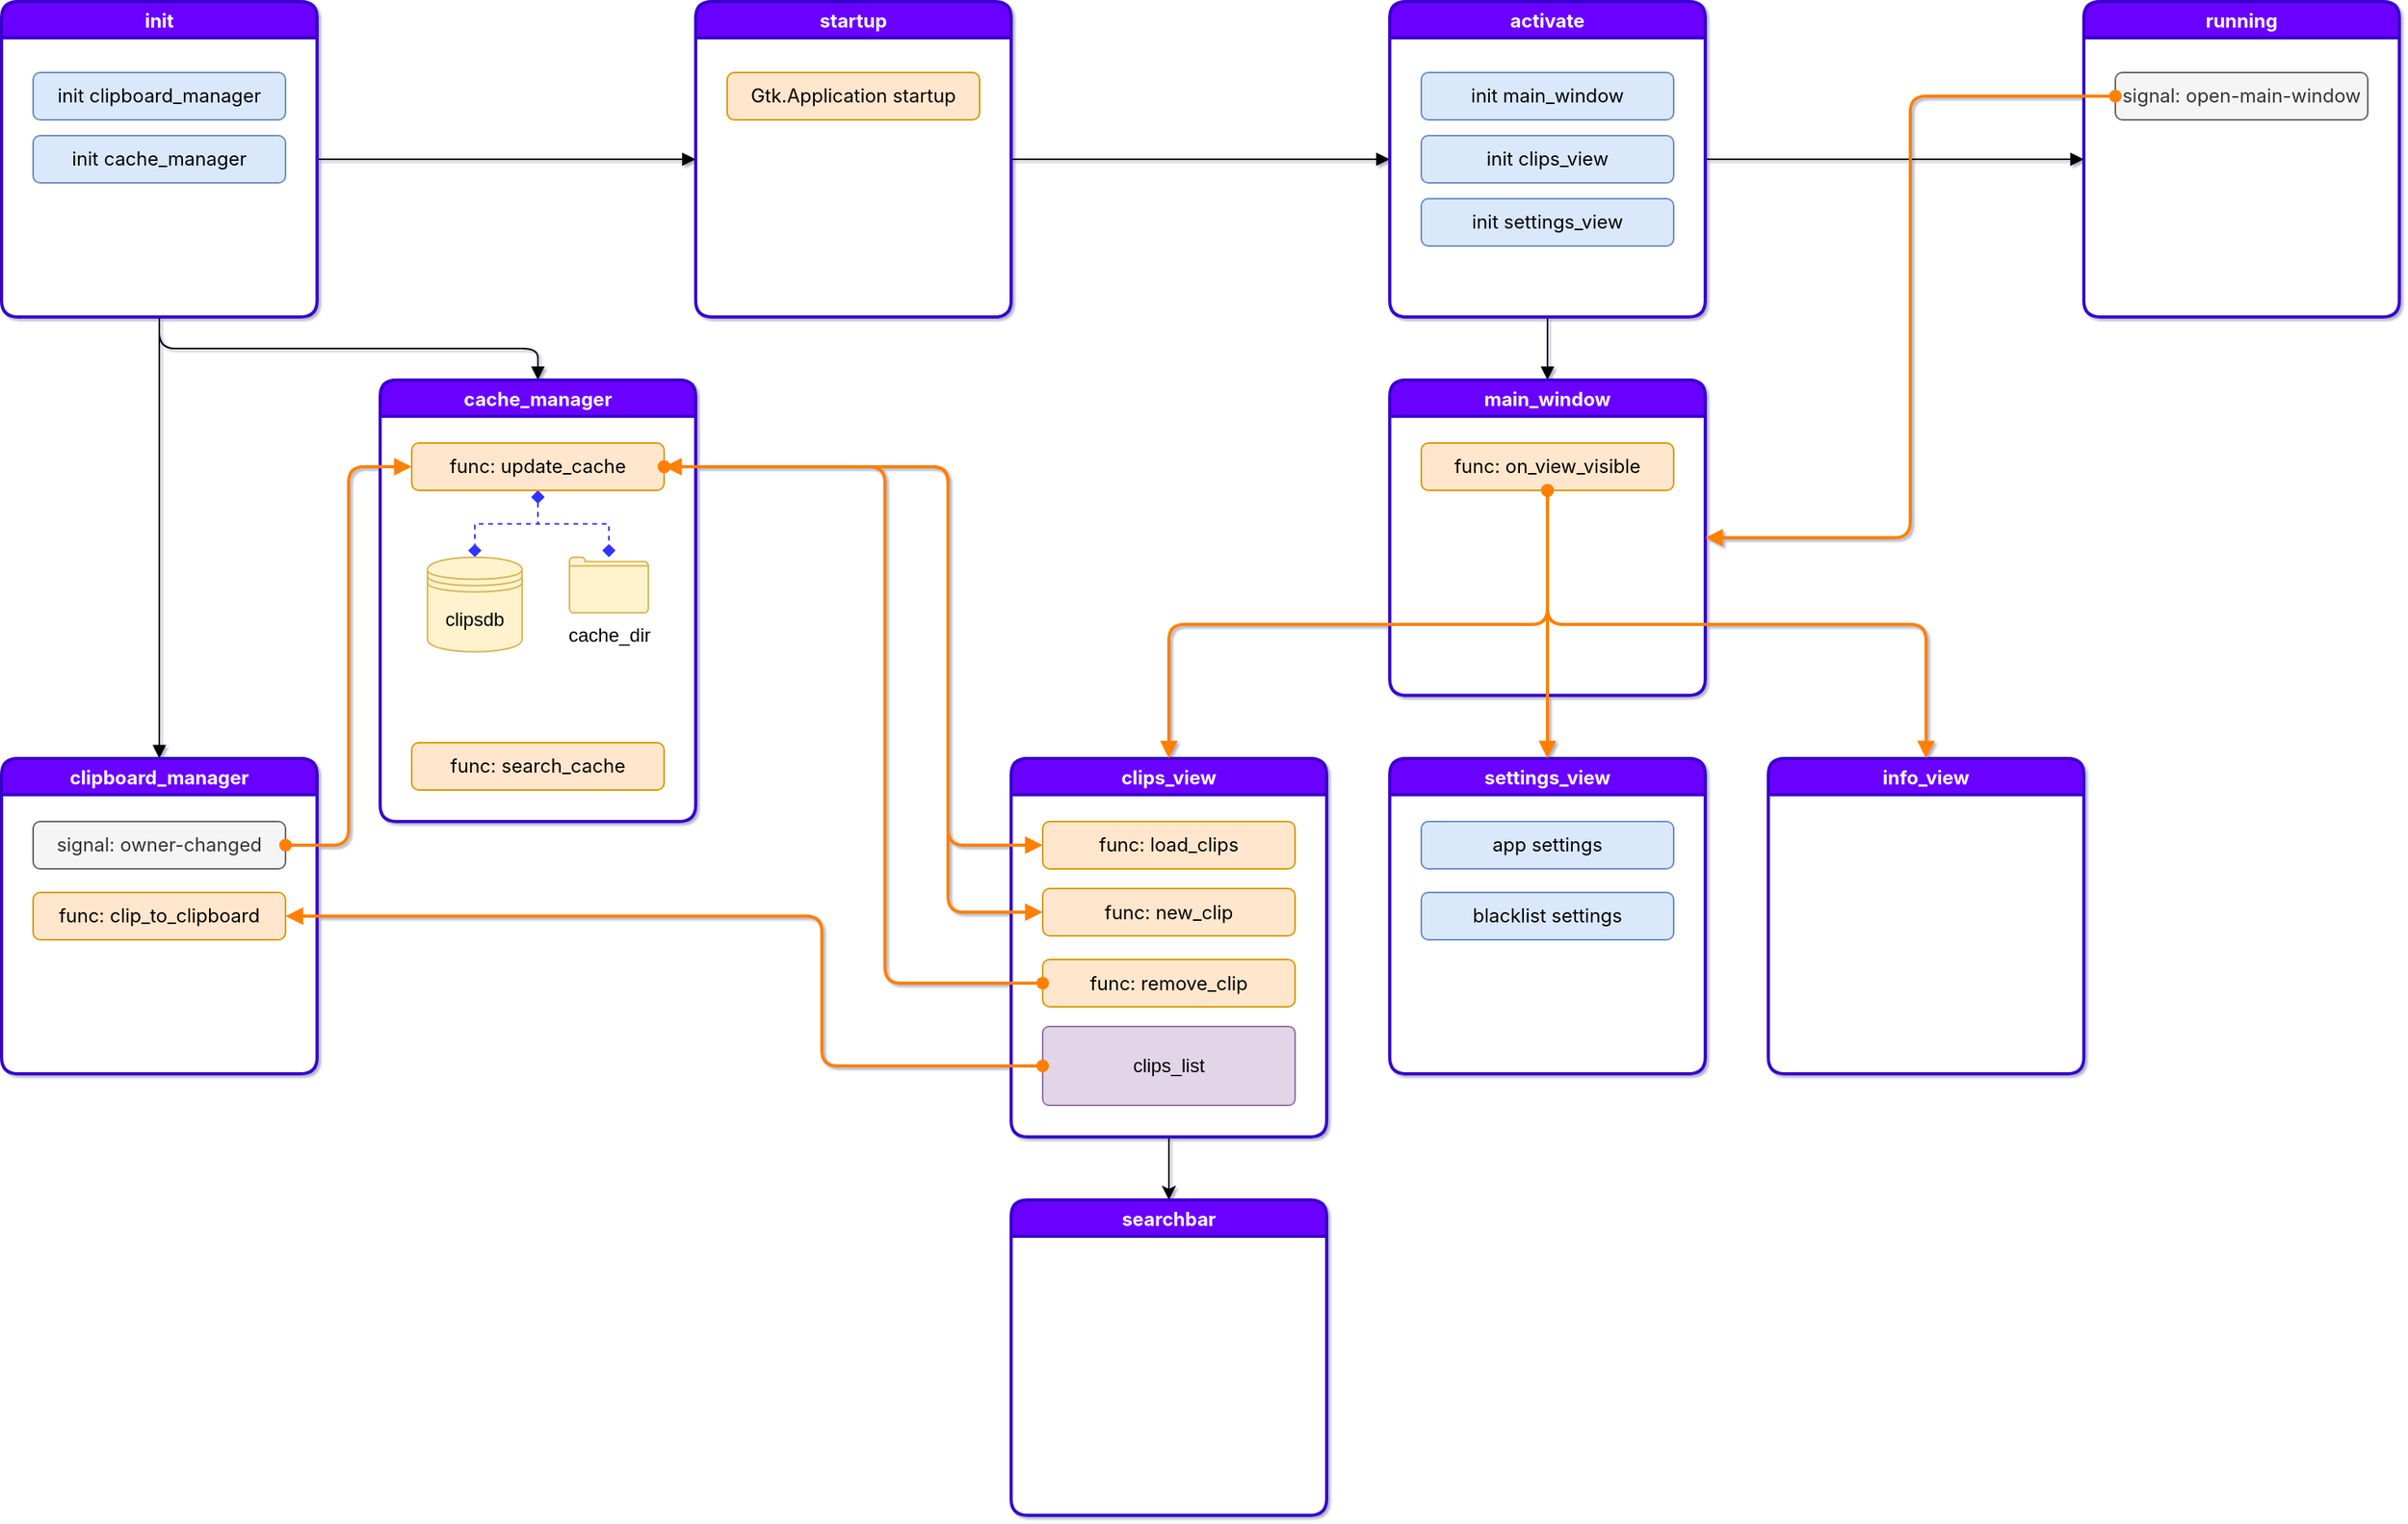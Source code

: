 <mxfile version="13.10.0" type="embed" pages="2">
    <diagram id="j1ny3Ss1Q0sh5PDAtYMi" name="flow">
        <mxGraphModel dx="1838" dy="819" grid="1" gridSize="10" guides="1" tooltips="1" connect="1" arrows="1" fold="1" page="1" pageScale="1" pageWidth="1654" pageHeight="1169" math="0" shadow="1">
            <root>
                <mxCell id="9WSpmLzHRRsmoLOSvqGu-0"/>
                <mxCell id="9WSpmLzHRRsmoLOSvqGu-1" parent="9WSpmLzHRRsmoLOSvqGu-0"/>
                <mxCell id="9WSpmLzHRRsmoLOSvqGu-28" value="" style="edgeStyle=orthogonalEdgeStyle;rounded=1;orthogonalLoop=1;jettySize=auto;html=1;fontFamily=Inter;fontSource=https%3A%2F%2Ffonts.googleapis.com%2Fcss%3Ffamily%3DInter;strokeWidth=1;endArrow=block;endFill=1;" parent="9WSpmLzHRRsmoLOSvqGu-1" source="9WSpmLzHRRsmoLOSvqGu-22" target="9WSpmLzHRRsmoLOSvqGu-26" edge="1">
                    <mxGeometry relative="1" as="geometry"/>
                </mxCell>
                <mxCell id="1" value="" style="edgeStyle=orthogonalEdgeStyle;rounded=0;orthogonalLoop=1;jettySize=auto;html=1;endArrow=block;endFill=1;" parent="9WSpmLzHRRsmoLOSvqGu-1" source="9WSpmLzHRRsmoLOSvqGu-22" target="0" edge="1">
                    <mxGeometry relative="1" as="geometry"/>
                </mxCell>
                <mxCell id="6" style="edgeStyle=orthogonalEdgeStyle;rounded=1;orthogonalLoop=1;jettySize=auto;html=1;entryX=0.5;entryY=0;entryDx=0;entryDy=0;endArrow=block;endFill=1;" parent="9WSpmLzHRRsmoLOSvqGu-1" source="9WSpmLzHRRsmoLOSvqGu-22" target="5" edge="1">
                    <mxGeometry relative="1" as="geometry">
                        <Array as="points">
                            <mxPoint x="180" y="260"/>
                            <mxPoint x="420" y="260"/>
                        </Array>
                    </mxGeometry>
                </mxCell>
                <mxCell id="9WSpmLzHRRsmoLOSvqGu-22" value="init" style="swimlane;fillColor=#6a00ff;strokeColor=#3700CC;fontColor=#ffffff;strokeWidth=2;rounded=1;shadow=0;sketch=0;glass=0;fontFamily=Inter;fontSource=https%3A%2F%2Ffonts.googleapis.com%2Fcss%3Ffamily%3DInter;swimlaneFillColor=#ffffff;" parent="9WSpmLzHRRsmoLOSvqGu-1" vertex="1">
                    <mxGeometry x="80" y="40" width="200" height="200" as="geometry"/>
                </mxCell>
                <mxCell id="2" value="init clipboard_manager" style="rounded=1;whiteSpace=wrap;html=1;fontFamily=Inter;fontSource=https%3A%2F%2Ffonts.googleapis.com%2Fcss%3Ffamily%3DInter;fillColor=#dae8fc;strokeColor=#6c8ebf;" parent="9WSpmLzHRRsmoLOSvqGu-22" vertex="1">
                    <mxGeometry x="20" y="45" width="160" height="30" as="geometry"/>
                </mxCell>
                <mxCell id="3" value="init cache_manager" style="rounded=1;whiteSpace=wrap;html=1;fontFamily=Inter;fontSource=https%3A%2F%2Ffonts.googleapis.com%2Fcss%3Ffamily%3DInter;fillColor=#dae8fc;strokeColor=#6c8ebf;" parent="9WSpmLzHRRsmoLOSvqGu-22" vertex="1">
                    <mxGeometry x="20" y="85" width="160" height="30" as="geometry"/>
                </mxCell>
                <mxCell id="ZoLEWMUwDy_6GeyxjTov-4" value="" style="edgeStyle=orthogonalEdgeStyle;rounded=1;orthogonalLoop=1;jettySize=auto;html=1;fontFamily=Inter;fontSource=https%3A%2F%2Ffonts.googleapis.com%2Fcss%3Ffamily%3DInter;strokeWidth=1;endArrow=block;endFill=1;" parent="9WSpmLzHRRsmoLOSvqGu-1" source="9WSpmLzHRRsmoLOSvqGu-26" target="ZoLEWMUwDy_6GeyxjTov-0" edge="1">
                    <mxGeometry relative="1" as="geometry"/>
                </mxCell>
                <mxCell id="9WSpmLzHRRsmoLOSvqGu-26" value="startup" style="swimlane;fillColor=#6a00ff;strokeColor=#3700CC;fontColor=#ffffff;strokeWidth=2;perimeterSpacing=0;rounded=1;fontFamily=Inter;fontSource=https%3A%2F%2Ffonts.googleapis.com%2Fcss%3Ffamily%3DInter;swimlaneFillColor=#ffffff;" parent="9WSpmLzHRRsmoLOSvqGu-1" vertex="1">
                    <mxGeometry x="520" y="40" width="200" height="200" as="geometry"/>
                </mxCell>
                <mxCell id="9WSpmLzHRRsmoLOSvqGu-13" value="Gtk.Application startup" style="rounded=1;whiteSpace=wrap;html=1;fontFamily=Inter;fontSource=https%3A%2F%2Ffonts.googleapis.com%2Fcss%3Ffamily%3DInter;fillColor=#ffe6cc;strokeColor=#d79b00;" parent="9WSpmLzHRRsmoLOSvqGu-26" vertex="1">
                    <mxGeometry x="20" y="45" width="160" height="30" as="geometry"/>
                </mxCell>
                <mxCell id="hLRt6eJ45aM8rtLhUjsM-7" value="" style="edgeStyle=orthogonalEdgeStyle;rounded=1;orthogonalLoop=1;jettySize=auto;html=1;fontFamily=Inter;fontSource=https%3A%2F%2Ffonts.googleapis.com%2Fcss%3Ffamily%3DInter;strokeWidth=1;endArrow=block;endFill=1;" parent="9WSpmLzHRRsmoLOSvqGu-1" source="ZoLEWMUwDy_6GeyxjTov-0" target="hLRt6eJ45aM8rtLhUjsM-5" edge="1">
                    <mxGeometry relative="1" as="geometry"/>
                </mxCell>
                <mxCell id="SwcRo_79waH0NxTdfLfB-39" style="edgeStyle=elbowEdgeStyle;rounded=1;orthogonalLoop=1;jettySize=auto;html=1;entryX=0.5;entryY=0;entryDx=0;entryDy=0;endArrow=block;endFill=1;strokeColor=#000000;strokeWidth=1;fontFamily=Inter;" parent="9WSpmLzHRRsmoLOSvqGu-1" source="ZoLEWMUwDy_6GeyxjTov-0" target="SwcRo_79waH0NxTdfLfB-35" edge="1">
                    <mxGeometry relative="1" as="geometry"/>
                </mxCell>
                <mxCell id="ZoLEWMUwDy_6GeyxjTov-0" value="activate" style="swimlane;fillColor=#6a00ff;strokeColor=#3700CC;fontColor=#ffffff;strokeWidth=2;perimeterSpacing=0;rounded=1;fontFamily=Inter;fontSource=https%3A%2F%2Ffonts.googleapis.com%2Fcss%3Ffamily%3DInter;swimlaneFillColor=#ffffff;" parent="9WSpmLzHRRsmoLOSvqGu-1" vertex="1">
                    <mxGeometry x="960" y="40" width="200" height="200" as="geometry"/>
                </mxCell>
                <mxCell id="9WSpmLzHRRsmoLOSvqGu-16" value="init main_window" style="rounded=1;whiteSpace=wrap;html=1;fontFamily=Inter;fontSource=https%3A%2F%2Ffonts.googleapis.com%2Fcss%3Ffamily%3DInter;fillColor=#dae8fc;strokeColor=#6c8ebf;" parent="ZoLEWMUwDy_6GeyxjTov-0" vertex="1">
                    <mxGeometry x="20" y="45" width="160" height="30" as="geometry"/>
                </mxCell>
                <mxCell id="C7c_2EIT-gh8rbHYRcQ1-89" value="init clips_view" style="rounded=1;whiteSpace=wrap;html=1;fontFamily=Inter;fontSource=https%3A%2F%2Ffonts.googleapis.com%2Fcss%3Ffamily%3DInter;fillColor=#dae8fc;strokeColor=#6c8ebf;" parent="ZoLEWMUwDy_6GeyxjTov-0" vertex="1">
                    <mxGeometry x="20" y="85" width="160" height="30" as="geometry"/>
                </mxCell>
                <mxCell id="C7c_2EIT-gh8rbHYRcQ1-90" value="init settings_view" style="rounded=1;whiteSpace=wrap;html=1;fontFamily=Inter;fontSource=https%3A%2F%2Ffonts.googleapis.com%2Fcss%3Ffamily%3DInter;fillColor=#dae8fc;strokeColor=#6c8ebf;" parent="ZoLEWMUwDy_6GeyxjTov-0" vertex="1">
                    <mxGeometry x="20" y="125" width="160" height="30" as="geometry"/>
                </mxCell>
                <mxCell id="hLRt6eJ45aM8rtLhUjsM-5" value="running" style="swimlane;fillColor=#6a00ff;strokeColor=#3700CC;fontColor=#ffffff;strokeWidth=2;perimeterSpacing=0;rounded=1;fontFamily=Inter;fontSource=https%3A%2F%2Ffonts.googleapis.com%2Fcss%3Ffamily%3DInter;swimlaneFillColor=#ffffff;" parent="9WSpmLzHRRsmoLOSvqGu-1" vertex="1">
                    <mxGeometry x="1400" y="40" width="200" height="200" as="geometry"/>
                </mxCell>
                <mxCell id="SwcRo_79waH0NxTdfLfB-34" value="signal: open-main-window" style="rounded=1;whiteSpace=wrap;html=1;fontFamily=Inter;fontSource=https%3A%2F%2Ffonts.googleapis.com%2Fcss%3Ffamily%3DInter;fillColor=#f5f5f5;strokeColor=#666666;fontColor=#333333;" parent="hLRt6eJ45aM8rtLhUjsM-5" vertex="1">
                    <mxGeometry x="20" y="45" width="160" height="30" as="geometry"/>
                </mxCell>
                <mxCell id="0" value="clipboard_manager" style="swimlane;fillColor=#6a00ff;strokeColor=#3700CC;fontColor=#ffffff;strokeWidth=2;rounded=1;shadow=0;sketch=0;glass=0;fontFamily=Inter;fontSource=https%3A%2F%2Ffonts.googleapis.com%2Fcss%3Ffamily%3DInter;swimlaneFillColor=#ffffff;startSize=23;" parent="9WSpmLzHRRsmoLOSvqGu-1" vertex="1">
                    <mxGeometry x="80" y="520" width="200" height="200" as="geometry"/>
                </mxCell>
                <mxCell id="SwcRo_79waH0NxTdfLfB-18" value="signal: owner-changed" style="rounded=1;whiteSpace=wrap;html=1;fontFamily=Inter;fontSource=https%3A%2F%2Ffonts.googleapis.com%2Fcss%3Ffamily%3DInter;fillColor=#f5f5f5;strokeColor=#666666;fontColor=#333333;" parent="0" vertex="1">
                    <mxGeometry x="20" y="40" width="160" height="30" as="geometry"/>
                </mxCell>
                <mxCell id="SwcRo_79waH0NxTdfLfB-28" value="func: clip_to_clipboard" style="rounded=1;whiteSpace=wrap;html=1;fontFamily=Inter;fontSource=https%3A%2F%2Ffonts.googleapis.com%2Fcss%3Ffamily%3DInter;fillColor=#ffe6cc;strokeColor=#d79b00;" parent="0" vertex="1">
                    <mxGeometry x="20" y="85" width="160" height="30" as="geometry"/>
                </mxCell>
                <mxCell id="5" value="cache_manager" style="swimlane;fillColor=#6a00ff;strokeColor=#3700CC;fontColor=#ffffff;strokeWidth=2;rounded=1;shadow=0;sketch=0;glass=0;fontFamily=Inter;fontSource=https%3A%2F%2Ffonts.googleapis.com%2Fcss%3Ffamily%3DInter;swimlaneFillColor=#ffffff;startSize=23;" parent="9WSpmLzHRRsmoLOSvqGu-1" vertex="1">
                    <mxGeometry x="320" y="280" width="200" height="280" as="geometry"/>
                </mxCell>
                <mxCell id="19" style="edgeStyle=orthogonalEdgeStyle;rounded=0;orthogonalLoop=1;jettySize=auto;html=1;endArrow=diamond;endFill=1;startArrow=diamond;startFill=1;dashed=1;strokeColor=#3333FF;" parent="5" source="SwcRo_79waH0NxTdfLfB-19" target="SwcRo_79waH0NxTdfLfB-33" edge="1">
                    <mxGeometry relative="1" as="geometry"/>
                </mxCell>
                <mxCell id="20" style="edgeStyle=orthogonalEdgeStyle;rounded=0;orthogonalLoop=1;jettySize=auto;html=1;entryX=0.5;entryY=0;entryDx=0;entryDy=0;endArrow=diamond;endFill=1;startArrow=diamond;startFill=1;dashed=1;strokeColor=#3333FF;" parent="5" source="SwcRo_79waH0NxTdfLfB-19" target="SwcRo_79waH0NxTdfLfB-23" edge="1">
                    <mxGeometry relative="1" as="geometry"/>
                </mxCell>
                <mxCell id="SwcRo_79waH0NxTdfLfB-19" value="func: update_cache" style="rounded=1;whiteSpace=wrap;html=1;fontFamily=Inter;fontSource=https%3A%2F%2Ffonts.googleapis.com%2Fcss%3Ffamily%3DInter;fillColor=#ffe6cc;strokeColor=#d79b00;" parent="5" vertex="1">
                    <mxGeometry x="20" y="40" width="160" height="30" as="geometry"/>
                </mxCell>
                <mxCell id="SwcRo_79waH0NxTdfLfB-23" value="clipsdb" style="shape=datastore;whiteSpace=wrap;html=1;fillColor=#fff2cc;strokeColor=#d6b656;" parent="5" vertex="1">
                    <mxGeometry x="30" y="112.39" width="60" height="60" as="geometry"/>
                </mxCell>
                <mxCell id="SwcRo_79waH0NxTdfLfB-33" value="cache_dir" style="html=1;verticalLabelPosition=bottom;align=center;labelBackgroundColor=#ffffff;verticalAlign=top;strokeWidth=1;strokeColor=#d6b656;shadow=0;dashed=0;shape=mxgraph.ios7.icons.folder;rounded=1;fillColor=#fff2cc;" parent="5" vertex="1">
                    <mxGeometry x="120" y="112.39" width="50" height="35.25" as="geometry"/>
                </mxCell>
                <mxCell id="29" value="func: search_cache" style="rounded=1;whiteSpace=wrap;html=1;fontFamily=Inter;fontSource=https%3A%2F%2Ffonts.googleapis.com%2Fcss%3Ffamily%3DInter;fillColor=#ffe6cc;strokeColor=#d79b00;" parent="5" vertex="1">
                    <mxGeometry x="20" y="230" width="160" height="30" as="geometry"/>
                </mxCell>
                <mxCell id="I3_1XdQ8ubKdgtrI8XkN-20" style="edgeStyle=orthogonalEdgeStyle;rounded=0;orthogonalLoop=1;jettySize=auto;html=1;entryX=0.5;entryY=0;entryDx=0;entryDy=0;" parent="9WSpmLzHRRsmoLOSvqGu-1" source="10" target="I3_1XdQ8ubKdgtrI8XkN-18" edge="1">
                    <mxGeometry relative="1" as="geometry"/>
                </mxCell>
                <mxCell id="10" value="clips_view" style="swimlane;fillColor=#6a00ff;strokeColor=#3700CC;fontColor=#ffffff;strokeWidth=2;perimeterSpacing=0;rounded=1;fontFamily=Inter;fontSource=https%3A%2F%2Ffonts.googleapis.com%2Fcss%3Ffamily%3DInter;swimlaneFillColor=#ffffff;" parent="9WSpmLzHRRsmoLOSvqGu-1" vertex="1">
                    <mxGeometry x="720" y="520" width="200" height="240" as="geometry"/>
                </mxCell>
                <mxCell id="11" value="func: new_clip" style="rounded=1;whiteSpace=wrap;html=1;fontFamily=Inter;fontSource=https%3A%2F%2Ffonts.googleapis.com%2Fcss%3Ffamily%3DInter;fillColor=#ffe6cc;strokeColor=#d79b00;" parent="10" vertex="1">
                    <mxGeometry x="20" y="82.5" width="160" height="30" as="geometry"/>
                </mxCell>
                <mxCell id="SwcRo_79waH0NxTdfLfB-24" value="func: remove_clip" style="rounded=1;whiteSpace=wrap;html=1;fontFamily=Inter;fontSource=https%3A%2F%2Ffonts.googleapis.com%2Fcss%3Ffamily%3DInter;fillColor=#ffe6cc;strokeColor=#d79b00;" parent="10" vertex="1">
                    <mxGeometry x="20" y="127.5" width="160" height="30" as="geometry"/>
                </mxCell>
                <mxCell id="SwcRo_79waH0NxTdfLfB-29" value="clips_list" style="rounded=1;whiteSpace=wrap;html=1;fillColor=#e1d5e7;strokeColor=#9673a6;arcSize=8;" parent="10" vertex="1">
                    <mxGeometry x="20" y="170" width="160" height="50" as="geometry"/>
                </mxCell>
                <mxCell id="34" value="func: load_clips" style="rounded=1;whiteSpace=wrap;html=1;fontFamily=Inter;fontSource=https%3A%2F%2Ffonts.googleapis.com%2Fcss%3Ffamily%3DInter;fillColor=#ffe6cc;strokeColor=#d79b00;" parent="10" vertex="1">
                    <mxGeometry x="20" y="40" width="160" height="30" as="geometry"/>
                </mxCell>
                <mxCell id="15" value="settings_view" style="swimlane;fillColor=#6a00ff;strokeColor=#3700CC;fontColor=#ffffff;strokeWidth=2;perimeterSpacing=0;rounded=1;fontFamily=Inter;fontSource=https%3A%2F%2Ffonts.googleapis.com%2Fcss%3Ffamily%3DInter;swimlaneFillColor=#ffffff;" parent="9WSpmLzHRRsmoLOSvqGu-1" vertex="1">
                    <mxGeometry x="960" y="520" width="200" height="200" as="geometry"/>
                </mxCell>
                <mxCell id="16" value="app settings" style="rounded=1;whiteSpace=wrap;html=1;fontFamily=Inter;fontSource=https%3A%2F%2Ffonts.googleapis.com%2Fcss%3Ffamily%3DInter;fillColor=#dae8fc;strokeColor=#6c8ebf;" parent="15" vertex="1">
                    <mxGeometry x="20" y="40" width="160" height="30" as="geometry"/>
                </mxCell>
                <mxCell id="18" value="blacklist settings" style="rounded=1;whiteSpace=wrap;html=1;fontFamily=Inter;fontSource=https%3A%2F%2Ffonts.googleapis.com%2Fcss%3Ffamily%3DInter;fillColor=#dae8fc;strokeColor=#6c8ebf;" parent="15" vertex="1">
                    <mxGeometry x="20" y="85" width="160" height="30" as="geometry"/>
                </mxCell>
                <mxCell id="SwcRo_79waH0NxTdfLfB-20" style="edgeStyle=orthogonalEdgeStyle;rounded=1;orthogonalLoop=1;jettySize=auto;html=1;entryX=0;entryY=0.5;entryDx=0;entryDy=0;endArrow=block;endFill=1;startArrow=oval;startFill=1;strokeColor=#FF8000;strokeWidth=2;" parent="9WSpmLzHRRsmoLOSvqGu-1" source="SwcRo_79waH0NxTdfLfB-18" target="SwcRo_79waH0NxTdfLfB-19" edge="1">
                    <mxGeometry relative="1" as="geometry"/>
                </mxCell>
                <mxCell id="SwcRo_79waH0NxTdfLfB-21" style="edgeStyle=orthogonalEdgeStyle;rounded=1;orthogonalLoop=1;jettySize=auto;html=1;entryX=0;entryY=0.5;entryDx=0;entryDy=0;startArrow=oval;startFill=1;endArrow=block;endFill=1;strokeColor=#FF8000;strokeWidth=2;" parent="9WSpmLzHRRsmoLOSvqGu-1" source="SwcRo_79waH0NxTdfLfB-19" target="34" edge="1">
                    <mxGeometry relative="1" as="geometry">
                        <Array as="points">
                            <mxPoint x="680" y="335"/>
                            <mxPoint x="680" y="575"/>
                        </Array>
                    </mxGeometry>
                </mxCell>
                <mxCell id="SwcRo_79waH0NxTdfLfB-25" style="edgeStyle=orthogonalEdgeStyle;rounded=1;orthogonalLoop=1;jettySize=auto;html=1;entryX=1;entryY=0.5;entryDx=0;entryDy=0;startArrow=oval;startFill=1;endArrow=block;endFill=1;strokeColor=#FF8000;strokeWidth=2;exitX=0;exitY=0.5;exitDx=0;exitDy=0;" parent="9WSpmLzHRRsmoLOSvqGu-1" source="SwcRo_79waH0NxTdfLfB-24" target="SwcRo_79waH0NxTdfLfB-19" edge="1">
                    <mxGeometry relative="1" as="geometry">
                        <Array as="points">
                            <mxPoint x="640" y="663"/>
                            <mxPoint x="640" y="335"/>
                        </Array>
                    </mxGeometry>
                </mxCell>
                <mxCell id="SwcRo_79waH0NxTdfLfB-30" style="edgeStyle=elbowEdgeStyle;rounded=1;orthogonalLoop=1;jettySize=auto;html=1;entryX=1;entryY=0.5;entryDx=0;entryDy=0;startArrow=oval;startFill=1;endArrow=block;endFill=1;strokeColor=#FF8000;strokeWidth=2;exitX=0;exitY=0.5;exitDx=0;exitDy=0;" parent="9WSpmLzHRRsmoLOSvqGu-1" source="SwcRo_79waH0NxTdfLfB-29" target="SwcRo_79waH0NxTdfLfB-28" edge="1">
                    <mxGeometry relative="1" as="geometry">
                        <Array as="points">
                            <mxPoint x="600" y="660"/>
                        </Array>
                    </mxGeometry>
                </mxCell>
                <mxCell id="SwcRo_79waH0NxTdfLfB-35" value="main_window" style="swimlane;fillColor=#6a00ff;strokeColor=#3700CC;fontColor=#ffffff;strokeWidth=2;perimeterSpacing=0;rounded=1;fontFamily=Inter;fontSource=https%3A%2F%2Ffonts.googleapis.com%2Fcss%3Ffamily%3DInter;swimlaneFillColor=#ffffff;startSize=23;" parent="9WSpmLzHRRsmoLOSvqGu-1" vertex="1">
                    <mxGeometry x="960" y="280" width="200" height="200" as="geometry"/>
                </mxCell>
                <mxCell id="21" value="func: on_view_visible" style="rounded=1;whiteSpace=wrap;html=1;fontFamily=Inter;fontSource=https%3A%2F%2Ffonts.googleapis.com%2Fcss%3Ffamily%3DInter;fillColor=#ffe6cc;strokeColor=#d79b00;" parent="SwcRo_79waH0NxTdfLfB-35" vertex="1">
                    <mxGeometry x="20" y="40" width="160" height="30" as="geometry"/>
                </mxCell>
                <mxCell id="SwcRo_79waH0NxTdfLfB-44" style="edgeStyle=orthogonalEdgeStyle;rounded=1;orthogonalLoop=1;jettySize=auto;html=1;entryX=1;entryY=0.5;entryDx=0;entryDy=0;startArrow=oval;startFill=1;endArrow=block;endFill=1;strokeColor=#FF8000;strokeWidth=2;" parent="9WSpmLzHRRsmoLOSvqGu-1" source="SwcRo_79waH0NxTdfLfB-34" target="SwcRo_79waH0NxTdfLfB-35" edge="1">
                    <mxGeometry relative="1" as="geometry"/>
                </mxCell>
                <mxCell id="I3_1XdQ8ubKdgtrI8XkN-18" value="searchbar" style="swimlane;fillColor=#6a00ff;strokeColor=#3700CC;fontColor=#ffffff;strokeWidth=2;rounded=1;shadow=0;sketch=0;glass=0;fontFamily=Inter;fontSource=https%3A%2F%2Ffonts.googleapis.com%2Fcss%3Ffamily%3DInter;swimlaneFillColor=#ffffff;" parent="9WSpmLzHRRsmoLOSvqGu-1" vertex="1">
                    <mxGeometry x="720" y="800" width="200" height="200" as="geometry"/>
                </mxCell>
                <mxCell id="22" style="edgeStyle=orthogonalEdgeStyle;rounded=1;orthogonalLoop=1;jettySize=auto;html=1;entryX=0.5;entryY=0;entryDx=0;entryDy=0;startArrow=oval;startFill=1;endArrow=block;endFill=1;strokeColor=#FF8000;strokeWidth=2;exitX=0.5;exitY=1;exitDx=0;exitDy=0;" parent="9WSpmLzHRRsmoLOSvqGu-1" source="21" target="10" edge="1">
                    <mxGeometry relative="1" as="geometry">
                        <mxPoint x="530" y="390" as="sourcePoint"/>
                        <mxPoint x="850" y="650" as="targetPoint"/>
                    </mxGeometry>
                </mxCell>
                <mxCell id="23" style="edgeStyle=orthogonalEdgeStyle;rounded=1;orthogonalLoop=1;jettySize=auto;html=1;entryX=0.5;entryY=0;entryDx=0;entryDy=0;startArrow=oval;startFill=1;endArrow=block;endFill=1;strokeColor=#FF8000;strokeWidth=2;exitX=0.5;exitY=1;exitDx=0;exitDy=0;" parent="9WSpmLzHRRsmoLOSvqGu-1" source="21" target="15" edge="1">
                    <mxGeometry relative="1" as="geometry">
                        <mxPoint x="1070" y="360" as="sourcePoint"/>
                        <mxPoint x="950" y="530" as="targetPoint"/>
                    </mxGeometry>
                </mxCell>
                <mxCell id="24" value="info_view" style="swimlane;fillColor=#6a00ff;strokeColor=#3700CC;fontColor=#ffffff;strokeWidth=2;perimeterSpacing=0;rounded=1;fontFamily=Inter;fontSource=https%3A%2F%2Ffonts.googleapis.com%2Fcss%3Ffamily%3DInter;swimlaneFillColor=#ffffff;" parent="9WSpmLzHRRsmoLOSvqGu-1" vertex="1">
                    <mxGeometry x="1200" y="520" width="200" height="200" as="geometry"/>
                </mxCell>
                <mxCell id="27" style="edgeStyle=orthogonalEdgeStyle;rounded=1;orthogonalLoop=1;jettySize=auto;html=1;entryX=0.5;entryY=0;entryDx=0;entryDy=0;strokeColor=#FF8000;strokeWidth=2;endFill=1;endArrow=block;startFill=1;startArrow=oval;exitX=0.5;exitY=1;exitDx=0;exitDy=0;" parent="9WSpmLzHRRsmoLOSvqGu-1" source="21" target="24" edge="1">
                    <mxGeometry relative="1" as="geometry"/>
                </mxCell>
                <mxCell id="36" style="edgeStyle=orthogonalEdgeStyle;rounded=1;orthogonalLoop=1;jettySize=auto;html=1;entryX=0;entryY=0.5;entryDx=0;entryDy=0;strokeColor=#FF8000;strokeWidth=2;endFill=1;endArrow=block;startFill=1;startArrow=oval;" parent="9WSpmLzHRRsmoLOSvqGu-1" source="SwcRo_79waH0NxTdfLfB-19" target="11" edge="1">
                    <mxGeometry relative="1" as="geometry">
                        <mxPoint x="590" y="400" as="targetPoint"/>
                        <Array as="points">
                            <mxPoint x="680" y="335"/>
                            <mxPoint x="680" y="617"/>
                        </Array>
                    </mxGeometry>
                </mxCell>
            </root>
        </mxGraphModel>
    </diagram>
    <diagram name="ui" id="U3bnbThII9YhZE0fmyeJ">
        <mxGraphModel dx="1838" dy="819" grid="1" gridSize="10" guides="1" tooltips="1" connect="1" arrows="1" fold="1" page="1" pageScale="1" pageWidth="1654" pageHeight="1169" math="0" shadow="1">
            <root>
                <mxCell id="IrCPyjXqcjIIefbZYKyj-0"/>
                <mxCell id="IrCPyjXqcjIIefbZYKyj-1" parent="IrCPyjXqcjIIefbZYKyj-0"/>
                <mxCell id="Ghl2NQ6TUPHqSNO9Oq-B-2" value="" style="rounded=0;whiteSpace=wrap;html=1;" vertex="1" parent="IrCPyjXqcjIIefbZYKyj-1">
                    <mxGeometry x="310" y="130" width="400" height="480" as="geometry"/>
                </mxCell>
                <mxCell id="Ghl2NQ6TUPHqSNO9Oq-B-3" value="" style="rounded=0;whiteSpace=wrap;html=1;" vertex="1" parent="IrCPyjXqcjIIefbZYKyj-1">
                    <mxGeometry x="320" y="140" width="380" height="460" as="geometry"/>
                </mxCell>
                <mxCell id="Ghl2NQ6TUPHqSNO9Oq-B-4" value="" style="whiteSpace=wrap;html=1;aspect=fixed;" vertex="1" parent="IrCPyjXqcjIIefbZYKyj-1">
                    <mxGeometry x="340" y="160" width="100" height="100" as="geometry"/>
                </mxCell>
                <mxCell id="Ghl2NQ6TUPHqSNO9Oq-B-5" value="" style="whiteSpace=wrap;html=1;aspect=fixed;" vertex="1" parent="IrCPyjXqcjIIefbZYKyj-1">
                    <mxGeometry x="450" y="160" width="100" height="100" as="geometry"/>
                </mxCell>
                <mxCell id="Ghl2NQ6TUPHqSNO9Oq-B-6" value="" style="whiteSpace=wrap;html=1;aspect=fixed;" vertex="1" parent="IrCPyjXqcjIIefbZYKyj-1">
                    <mxGeometry x="560" y="160" width="100" height="100" as="geometry"/>
                </mxCell>
            </root>
        </mxGraphModel>
    </diagram>
</mxfile>